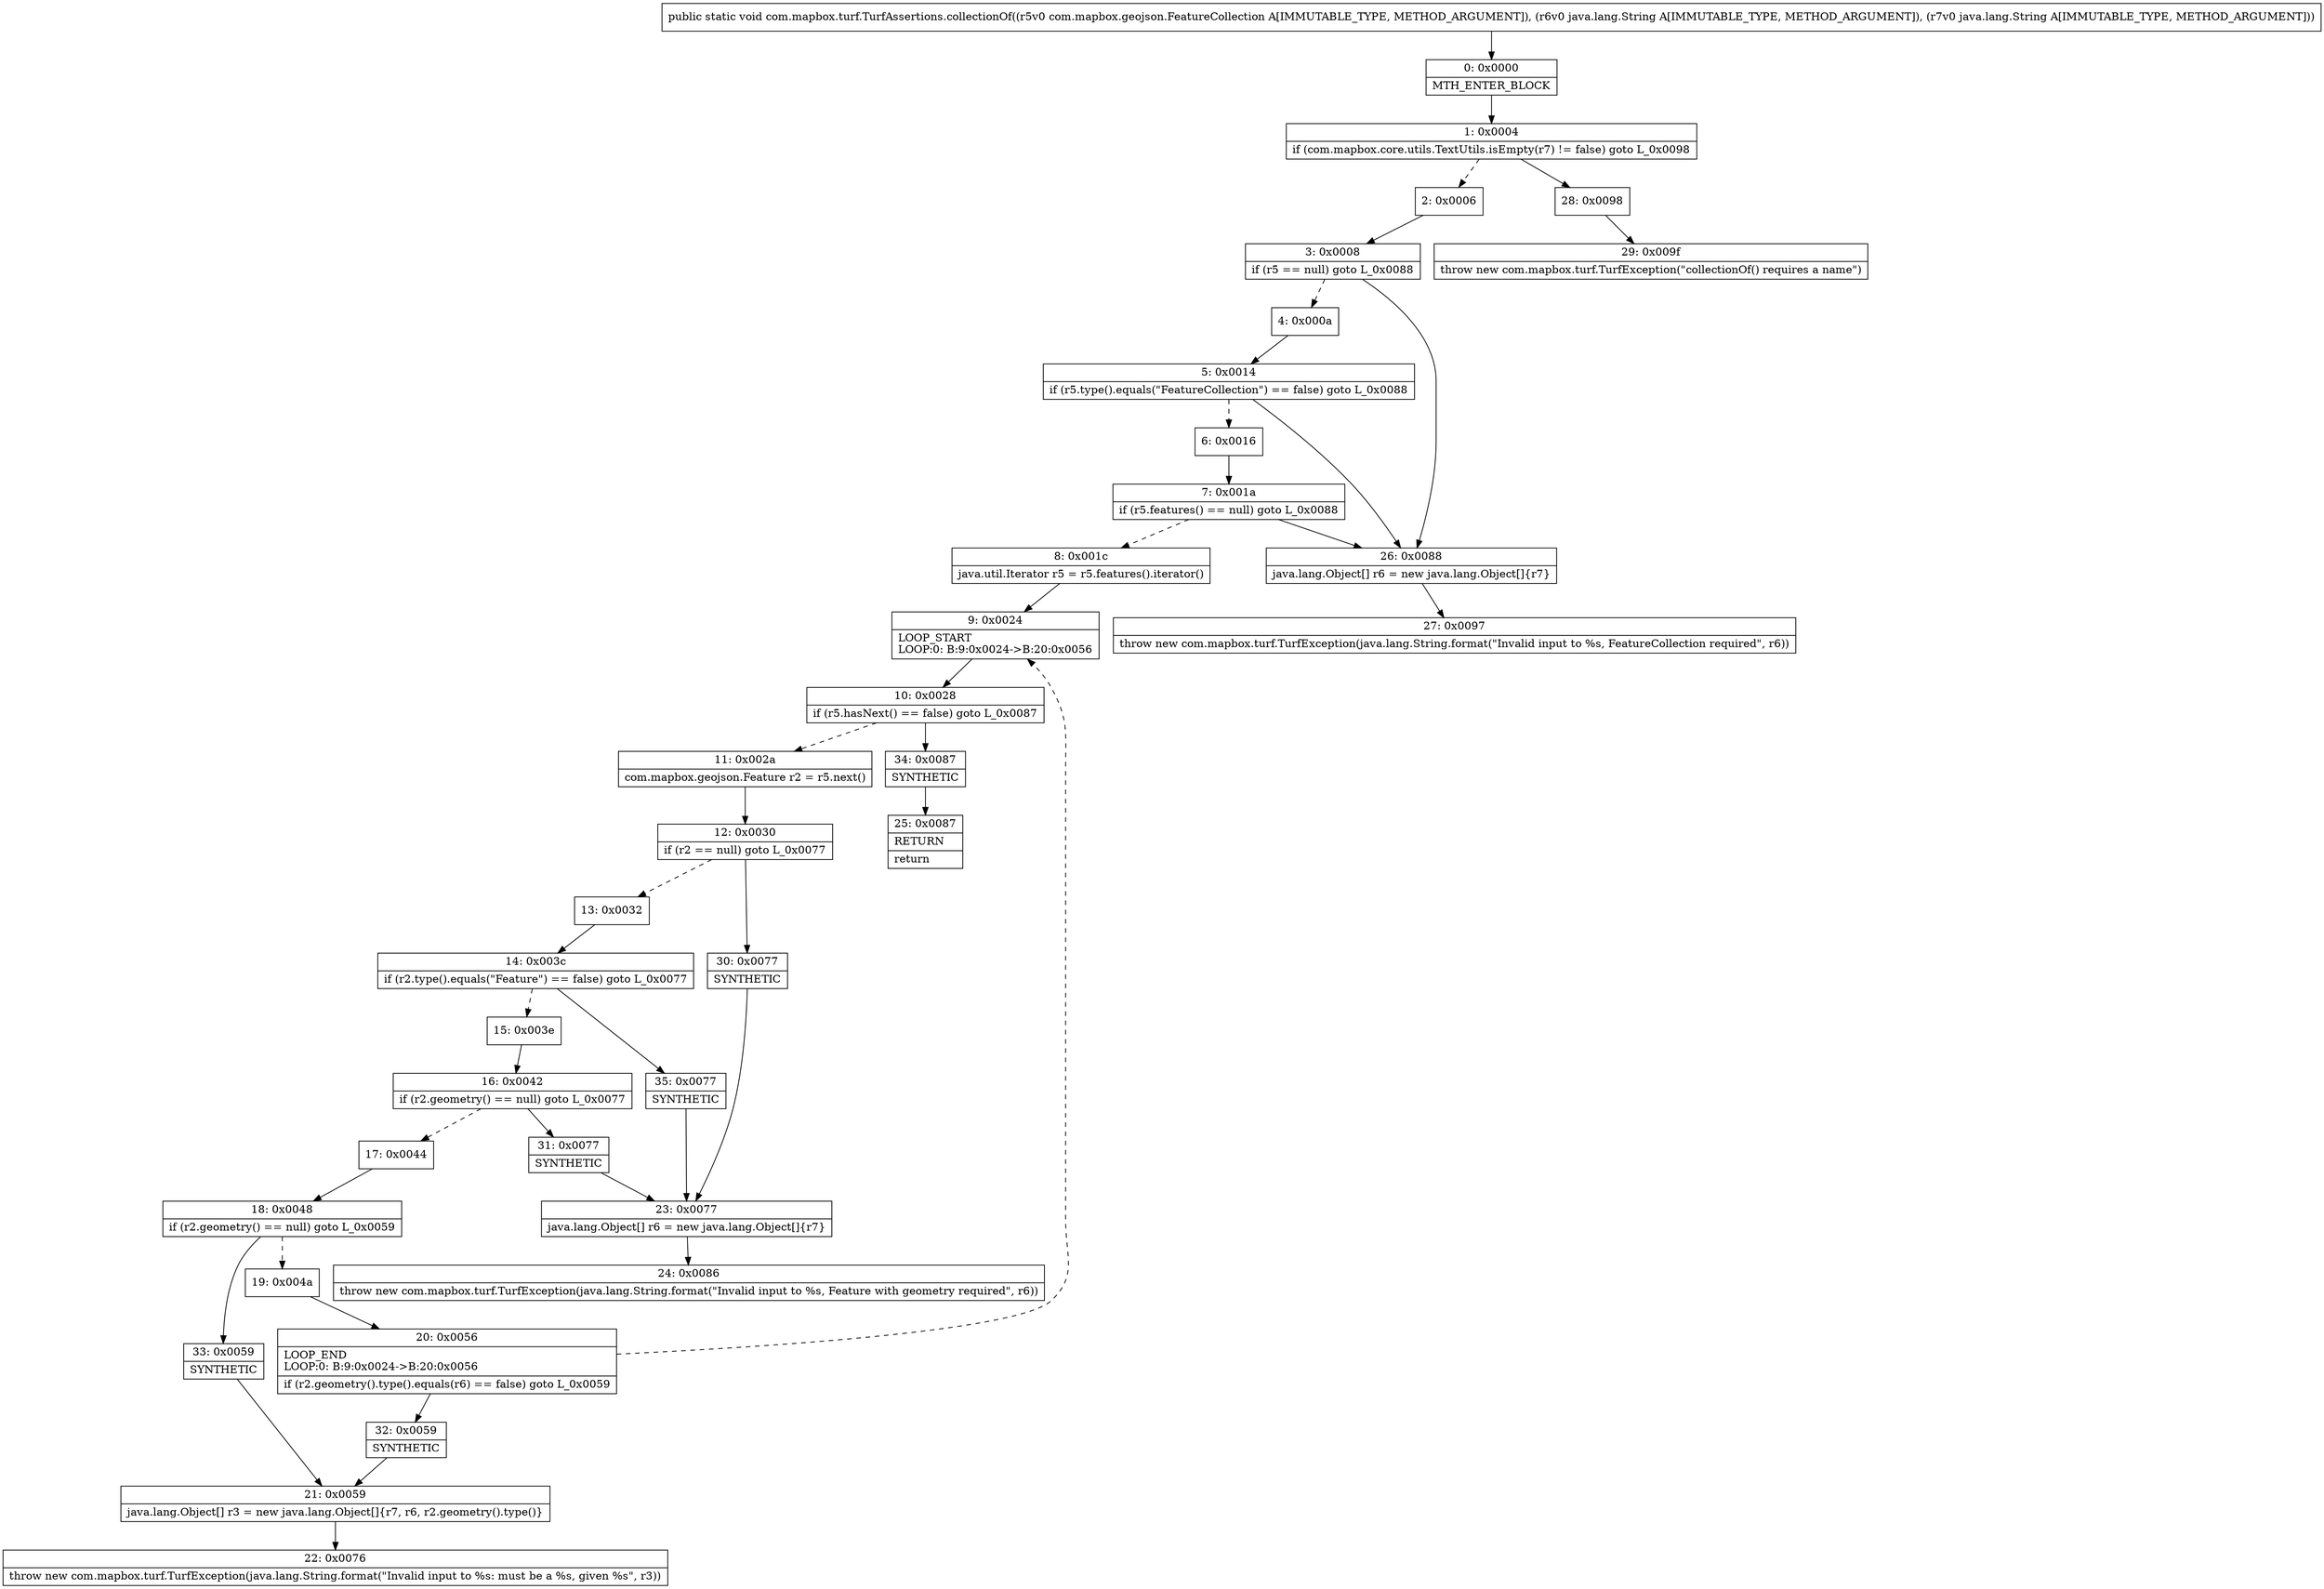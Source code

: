 digraph "CFG forcom.mapbox.turf.TurfAssertions.collectionOf(Lcom\/mapbox\/geojson\/FeatureCollection;Ljava\/lang\/String;Ljava\/lang\/String;)V" {
Node_0 [shape=record,label="{0\:\ 0x0000|MTH_ENTER_BLOCK\l}"];
Node_1 [shape=record,label="{1\:\ 0x0004|if (com.mapbox.core.utils.TextUtils.isEmpty(r7) != false) goto L_0x0098\l}"];
Node_2 [shape=record,label="{2\:\ 0x0006}"];
Node_3 [shape=record,label="{3\:\ 0x0008|if (r5 == null) goto L_0x0088\l}"];
Node_4 [shape=record,label="{4\:\ 0x000a}"];
Node_5 [shape=record,label="{5\:\ 0x0014|if (r5.type().equals(\"FeatureCollection\") == false) goto L_0x0088\l}"];
Node_6 [shape=record,label="{6\:\ 0x0016}"];
Node_7 [shape=record,label="{7\:\ 0x001a|if (r5.features() == null) goto L_0x0088\l}"];
Node_8 [shape=record,label="{8\:\ 0x001c|java.util.Iterator r5 = r5.features().iterator()\l}"];
Node_9 [shape=record,label="{9\:\ 0x0024|LOOP_START\lLOOP:0: B:9:0x0024\-\>B:20:0x0056\l}"];
Node_10 [shape=record,label="{10\:\ 0x0028|if (r5.hasNext() == false) goto L_0x0087\l}"];
Node_11 [shape=record,label="{11\:\ 0x002a|com.mapbox.geojson.Feature r2 = r5.next()\l}"];
Node_12 [shape=record,label="{12\:\ 0x0030|if (r2 == null) goto L_0x0077\l}"];
Node_13 [shape=record,label="{13\:\ 0x0032}"];
Node_14 [shape=record,label="{14\:\ 0x003c|if (r2.type().equals(\"Feature\") == false) goto L_0x0077\l}"];
Node_15 [shape=record,label="{15\:\ 0x003e}"];
Node_16 [shape=record,label="{16\:\ 0x0042|if (r2.geometry() == null) goto L_0x0077\l}"];
Node_17 [shape=record,label="{17\:\ 0x0044}"];
Node_18 [shape=record,label="{18\:\ 0x0048|if (r2.geometry() == null) goto L_0x0059\l}"];
Node_19 [shape=record,label="{19\:\ 0x004a}"];
Node_20 [shape=record,label="{20\:\ 0x0056|LOOP_END\lLOOP:0: B:9:0x0024\-\>B:20:0x0056\l|if (r2.geometry().type().equals(r6) == false) goto L_0x0059\l}"];
Node_21 [shape=record,label="{21\:\ 0x0059|java.lang.Object[] r3 = new java.lang.Object[]\{r7, r6, r2.geometry().type()\}\l}"];
Node_22 [shape=record,label="{22\:\ 0x0076|throw new com.mapbox.turf.TurfException(java.lang.String.format(\"Invalid input to %s: must be a %s, given %s\", r3))\l}"];
Node_23 [shape=record,label="{23\:\ 0x0077|java.lang.Object[] r6 = new java.lang.Object[]\{r7\}\l}"];
Node_24 [shape=record,label="{24\:\ 0x0086|throw new com.mapbox.turf.TurfException(java.lang.String.format(\"Invalid input to %s, Feature with geometry required\", r6))\l}"];
Node_25 [shape=record,label="{25\:\ 0x0087|RETURN\l|return\l}"];
Node_26 [shape=record,label="{26\:\ 0x0088|java.lang.Object[] r6 = new java.lang.Object[]\{r7\}\l}"];
Node_27 [shape=record,label="{27\:\ 0x0097|throw new com.mapbox.turf.TurfException(java.lang.String.format(\"Invalid input to %s, FeatureCollection required\", r6))\l}"];
Node_28 [shape=record,label="{28\:\ 0x0098}"];
Node_29 [shape=record,label="{29\:\ 0x009f|throw new com.mapbox.turf.TurfException(\"collectionOf() requires a name\")\l}"];
Node_30 [shape=record,label="{30\:\ 0x0077|SYNTHETIC\l}"];
Node_31 [shape=record,label="{31\:\ 0x0077|SYNTHETIC\l}"];
Node_32 [shape=record,label="{32\:\ 0x0059|SYNTHETIC\l}"];
Node_33 [shape=record,label="{33\:\ 0x0059|SYNTHETIC\l}"];
Node_34 [shape=record,label="{34\:\ 0x0087|SYNTHETIC\l}"];
Node_35 [shape=record,label="{35\:\ 0x0077|SYNTHETIC\l}"];
MethodNode[shape=record,label="{public static void com.mapbox.turf.TurfAssertions.collectionOf((r5v0 com.mapbox.geojson.FeatureCollection A[IMMUTABLE_TYPE, METHOD_ARGUMENT]), (r6v0 java.lang.String A[IMMUTABLE_TYPE, METHOD_ARGUMENT]), (r7v0 java.lang.String A[IMMUTABLE_TYPE, METHOD_ARGUMENT])) }"];
MethodNode -> Node_0;
Node_0 -> Node_1;
Node_1 -> Node_2[style=dashed];
Node_1 -> Node_28;
Node_2 -> Node_3;
Node_3 -> Node_4[style=dashed];
Node_3 -> Node_26;
Node_4 -> Node_5;
Node_5 -> Node_6[style=dashed];
Node_5 -> Node_26;
Node_6 -> Node_7;
Node_7 -> Node_8[style=dashed];
Node_7 -> Node_26;
Node_8 -> Node_9;
Node_9 -> Node_10;
Node_10 -> Node_11[style=dashed];
Node_10 -> Node_34;
Node_11 -> Node_12;
Node_12 -> Node_13[style=dashed];
Node_12 -> Node_30;
Node_13 -> Node_14;
Node_14 -> Node_15[style=dashed];
Node_14 -> Node_35;
Node_15 -> Node_16;
Node_16 -> Node_17[style=dashed];
Node_16 -> Node_31;
Node_17 -> Node_18;
Node_18 -> Node_19[style=dashed];
Node_18 -> Node_33;
Node_19 -> Node_20;
Node_20 -> Node_9[style=dashed];
Node_20 -> Node_32;
Node_21 -> Node_22;
Node_23 -> Node_24;
Node_26 -> Node_27;
Node_28 -> Node_29;
Node_30 -> Node_23;
Node_31 -> Node_23;
Node_32 -> Node_21;
Node_33 -> Node_21;
Node_34 -> Node_25;
Node_35 -> Node_23;
}

